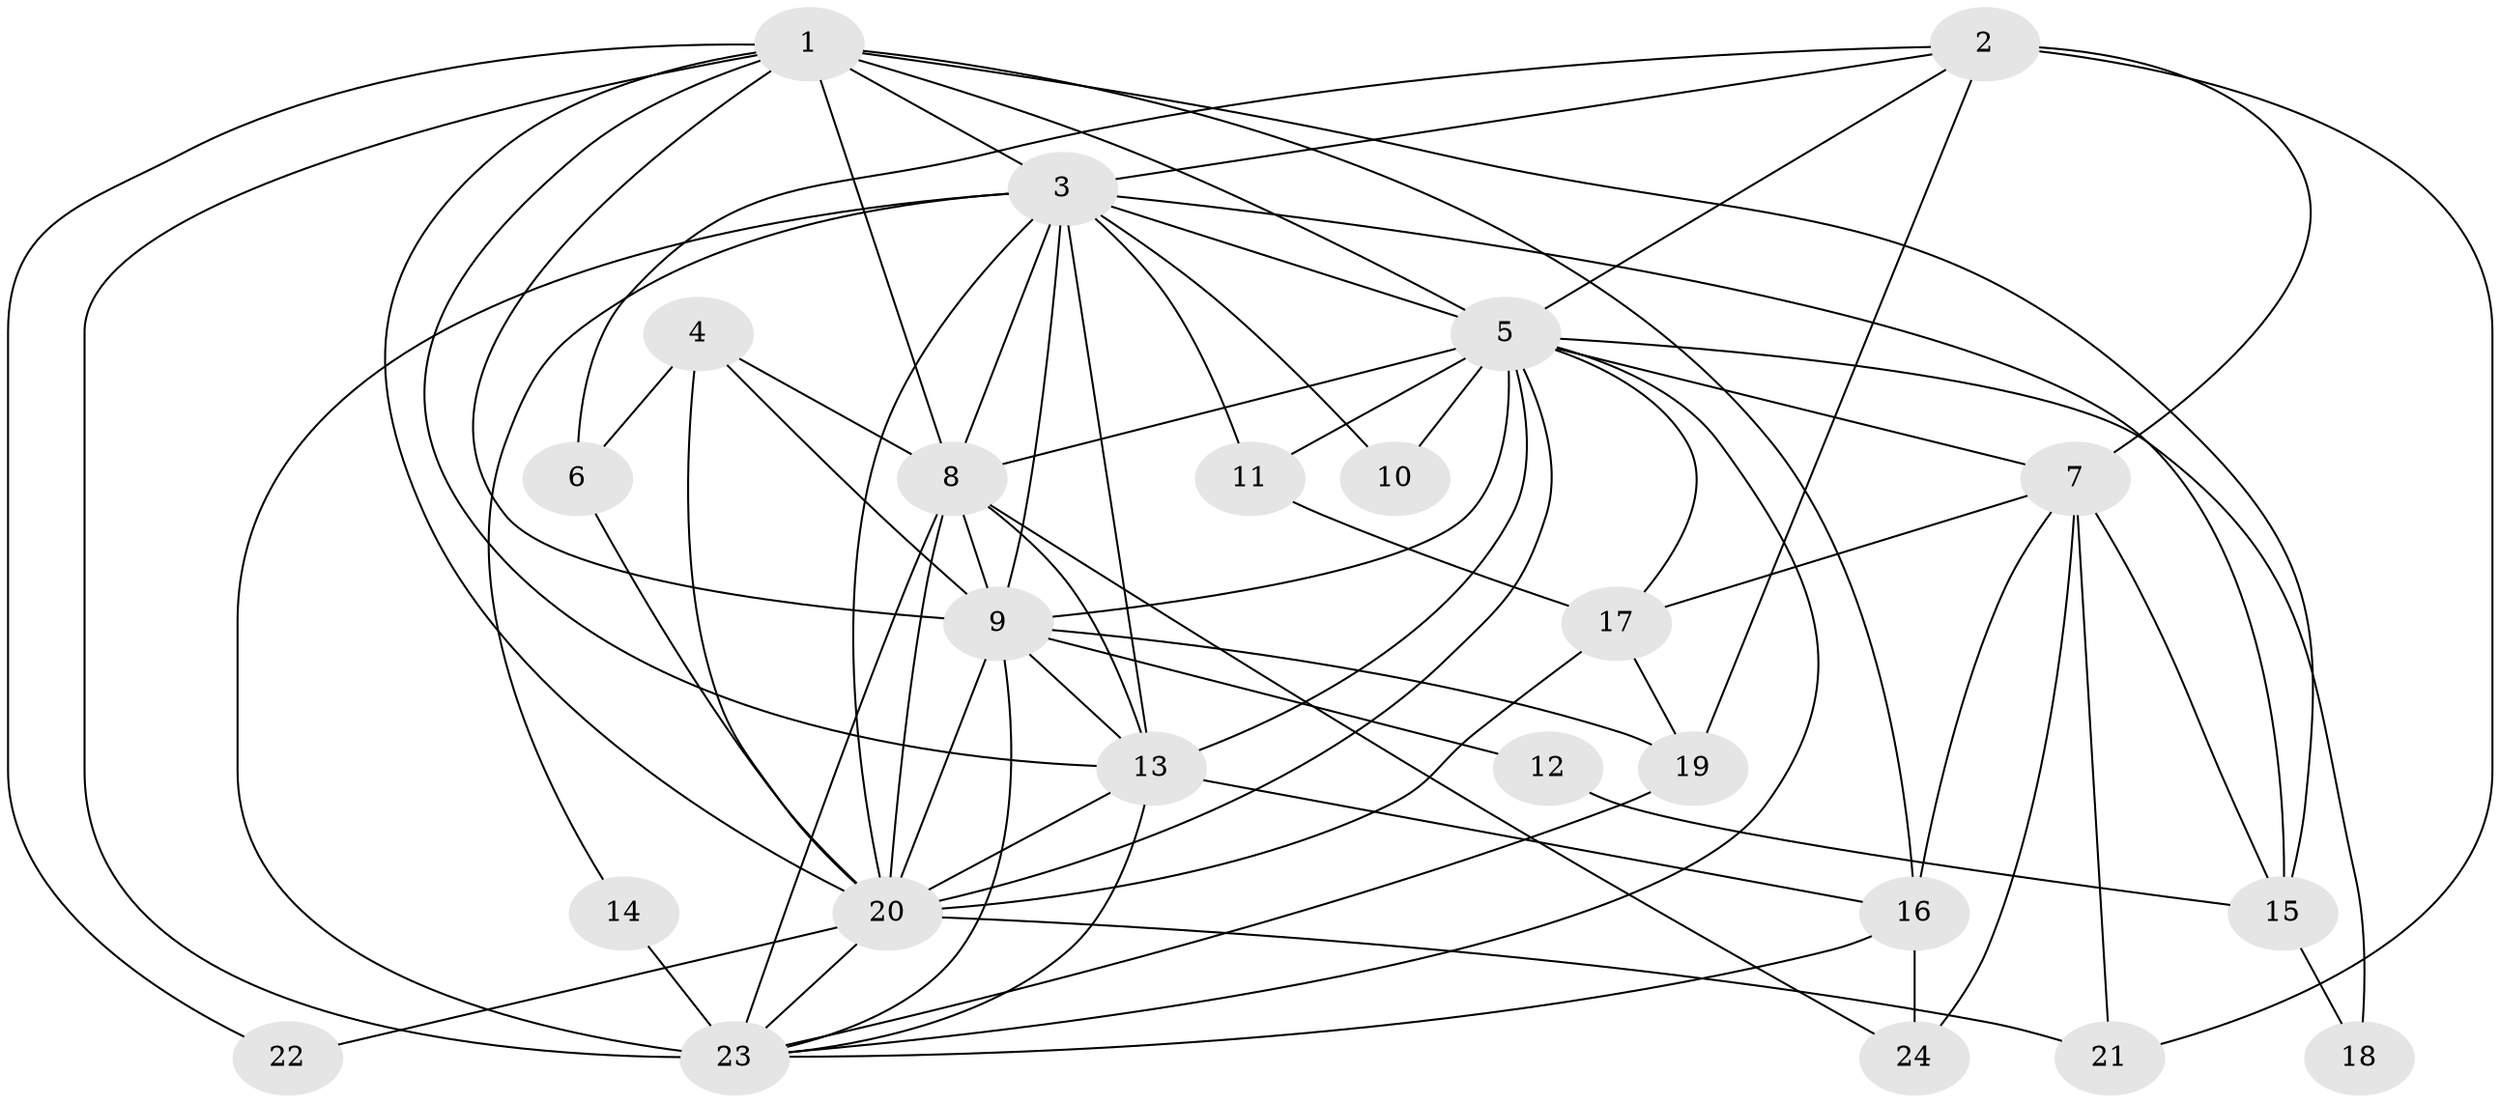 // original degree distribution, {12: 0.06896551724137931, 15: 0.017241379310344827, 17: 0.034482758620689655, 19: 0.017241379310344827, 22: 0.017241379310344827, 13: 0.017241379310344827, 2: 0.5344827586206896, 4: 0.08620689655172414, 3: 0.13793103448275862, 6: 0.05172413793103448, 7: 0.017241379310344827}
// Generated by graph-tools (version 1.1) at 2025/36/03/04/25 23:36:24]
// undirected, 24 vertices, 71 edges
graph export_dot {
  node [color=gray90,style=filled];
  1;
  2;
  3;
  4;
  5;
  6;
  7;
  8;
  9;
  10;
  11;
  12;
  13;
  14;
  15;
  16;
  17;
  18;
  19;
  20;
  21;
  22;
  23;
  24;
  1 -- 3 [weight=3.0];
  1 -- 5 [weight=2.0];
  1 -- 8 [weight=4.0];
  1 -- 9 [weight=2.0];
  1 -- 13 [weight=2.0];
  1 -- 15 [weight=2.0];
  1 -- 16 [weight=1.0];
  1 -- 20 [weight=2.0];
  1 -- 22 [weight=1.0];
  1 -- 23 [weight=2.0];
  2 -- 3 [weight=1.0];
  2 -- 5 [weight=1.0];
  2 -- 6 [weight=1.0];
  2 -- 7 [weight=1.0];
  2 -- 19 [weight=1.0];
  2 -- 21 [weight=1.0];
  3 -- 5 [weight=3.0];
  3 -- 8 [weight=2.0];
  3 -- 9 [weight=2.0];
  3 -- 10 [weight=1.0];
  3 -- 11 [weight=1.0];
  3 -- 13 [weight=1.0];
  3 -- 14 [weight=1.0];
  3 -- 15 [weight=1.0];
  3 -- 20 [weight=1.0];
  3 -- 23 [weight=2.0];
  4 -- 6 [weight=1.0];
  4 -- 8 [weight=1.0];
  4 -- 9 [weight=1.0];
  4 -- 20 [weight=1.0];
  5 -- 7 [weight=2.0];
  5 -- 8 [weight=2.0];
  5 -- 9 [weight=1.0];
  5 -- 10 [weight=1.0];
  5 -- 11 [weight=1.0];
  5 -- 13 [weight=1.0];
  5 -- 17 [weight=2.0];
  5 -- 18 [weight=1.0];
  5 -- 20 [weight=1.0];
  5 -- 23 [weight=1.0];
  6 -- 20 [weight=1.0];
  7 -- 15 [weight=1.0];
  7 -- 16 [weight=1.0];
  7 -- 17 [weight=1.0];
  7 -- 21 [weight=1.0];
  7 -- 24 [weight=1.0];
  8 -- 9 [weight=2.0];
  8 -- 13 [weight=2.0];
  8 -- 20 [weight=4.0];
  8 -- 23 [weight=2.0];
  8 -- 24 [weight=1.0];
  9 -- 12 [weight=1.0];
  9 -- 13 [weight=3.0];
  9 -- 19 [weight=1.0];
  9 -- 20 [weight=2.0];
  9 -- 23 [weight=2.0];
  11 -- 17 [weight=1.0];
  12 -- 15 [weight=1.0];
  13 -- 16 [weight=1.0];
  13 -- 20 [weight=1.0];
  13 -- 23 [weight=1.0];
  14 -- 23 [weight=2.0];
  15 -- 18 [weight=1.0];
  16 -- 23 [weight=1.0];
  16 -- 24 [weight=1.0];
  17 -- 19 [weight=1.0];
  17 -- 20 [weight=1.0];
  19 -- 23 [weight=1.0];
  20 -- 21 [weight=1.0];
  20 -- 22 [weight=1.0];
  20 -- 23 [weight=1.0];
}
